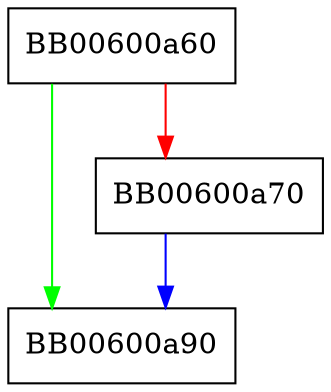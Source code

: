 digraph CRYPTO_THREAD_init_local {
  node [shape="box"];
  graph [splines=ortho];
  BB00600a60 -> BB00600a90 [color="green"];
  BB00600a60 -> BB00600a70 [color="red"];
  BB00600a70 -> BB00600a90 [color="blue"];
}
